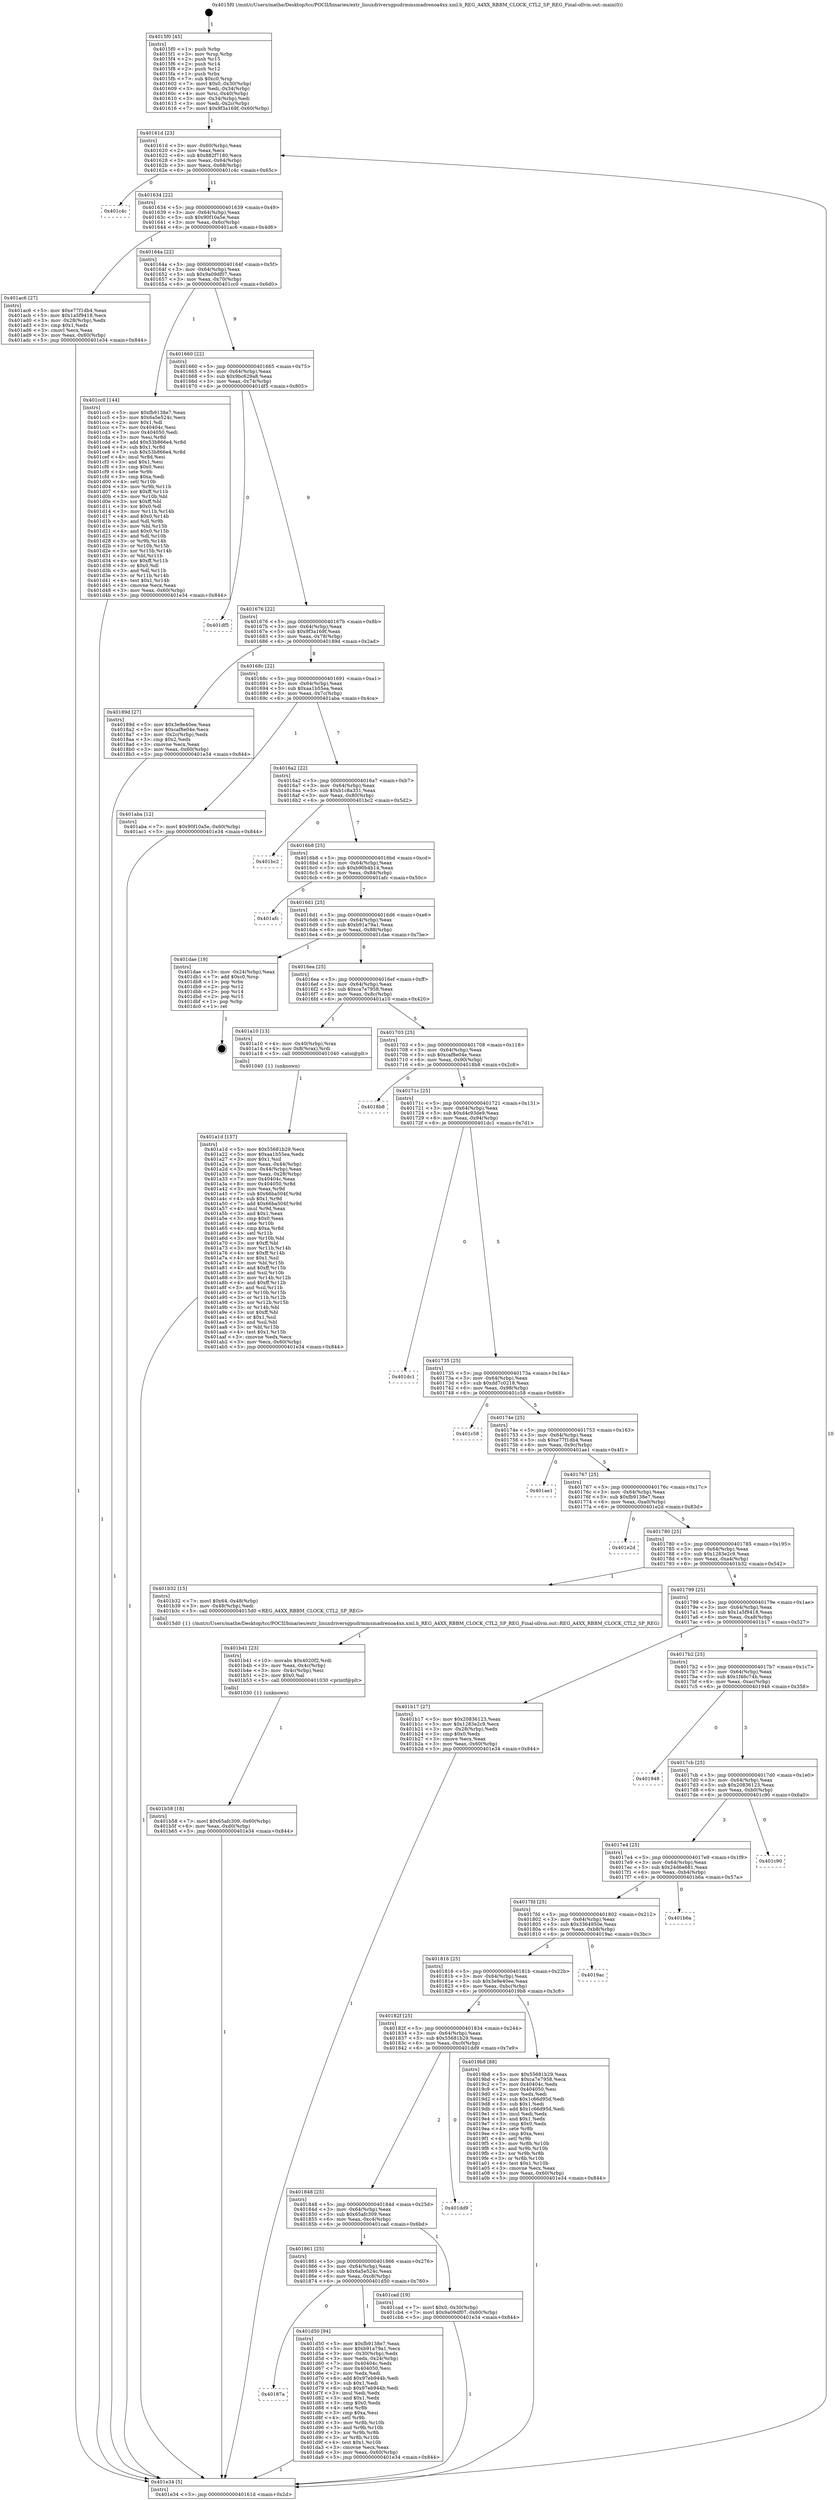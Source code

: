 digraph "0x4015f0" {
  label = "0x4015f0 (/mnt/c/Users/mathe/Desktop/tcc/POCII/binaries/extr_linuxdriversgpudrmmsmadrenoa4xx.xml.h_REG_A4XX_RBBM_CLOCK_CTL2_SP_REG_Final-ollvm.out::main(0))"
  labelloc = "t"
  node[shape=record]

  Entry [label="",width=0.3,height=0.3,shape=circle,fillcolor=black,style=filled]
  "0x40161d" [label="{
     0x40161d [23]\l
     | [instrs]\l
     &nbsp;&nbsp;0x40161d \<+3\>: mov -0x60(%rbp),%eax\l
     &nbsp;&nbsp;0x401620 \<+2\>: mov %eax,%ecx\l
     &nbsp;&nbsp;0x401622 \<+6\>: sub $0x882f7180,%ecx\l
     &nbsp;&nbsp;0x401628 \<+3\>: mov %eax,-0x64(%rbp)\l
     &nbsp;&nbsp;0x40162b \<+3\>: mov %ecx,-0x68(%rbp)\l
     &nbsp;&nbsp;0x40162e \<+6\>: je 0000000000401c4c \<main+0x65c\>\l
  }"]
  "0x401c4c" [label="{
     0x401c4c\l
  }", style=dashed]
  "0x401634" [label="{
     0x401634 [22]\l
     | [instrs]\l
     &nbsp;&nbsp;0x401634 \<+5\>: jmp 0000000000401639 \<main+0x49\>\l
     &nbsp;&nbsp;0x401639 \<+3\>: mov -0x64(%rbp),%eax\l
     &nbsp;&nbsp;0x40163c \<+5\>: sub $0x90f10a5e,%eax\l
     &nbsp;&nbsp;0x401641 \<+3\>: mov %eax,-0x6c(%rbp)\l
     &nbsp;&nbsp;0x401644 \<+6\>: je 0000000000401ac6 \<main+0x4d6\>\l
  }"]
  Exit [label="",width=0.3,height=0.3,shape=circle,fillcolor=black,style=filled,peripheries=2]
  "0x401ac6" [label="{
     0x401ac6 [27]\l
     | [instrs]\l
     &nbsp;&nbsp;0x401ac6 \<+5\>: mov $0xe77f1db4,%eax\l
     &nbsp;&nbsp;0x401acb \<+5\>: mov $0x1a5f9418,%ecx\l
     &nbsp;&nbsp;0x401ad0 \<+3\>: mov -0x28(%rbp),%edx\l
     &nbsp;&nbsp;0x401ad3 \<+3\>: cmp $0x1,%edx\l
     &nbsp;&nbsp;0x401ad6 \<+3\>: cmovl %ecx,%eax\l
     &nbsp;&nbsp;0x401ad9 \<+3\>: mov %eax,-0x60(%rbp)\l
     &nbsp;&nbsp;0x401adc \<+5\>: jmp 0000000000401e34 \<main+0x844\>\l
  }"]
  "0x40164a" [label="{
     0x40164a [22]\l
     | [instrs]\l
     &nbsp;&nbsp;0x40164a \<+5\>: jmp 000000000040164f \<main+0x5f\>\l
     &nbsp;&nbsp;0x40164f \<+3\>: mov -0x64(%rbp),%eax\l
     &nbsp;&nbsp;0x401652 \<+5\>: sub $0x9a09df07,%eax\l
     &nbsp;&nbsp;0x401657 \<+3\>: mov %eax,-0x70(%rbp)\l
     &nbsp;&nbsp;0x40165a \<+6\>: je 0000000000401cc0 \<main+0x6d0\>\l
  }"]
  "0x40187a" [label="{
     0x40187a\l
  }", style=dashed]
  "0x401cc0" [label="{
     0x401cc0 [144]\l
     | [instrs]\l
     &nbsp;&nbsp;0x401cc0 \<+5\>: mov $0xfb9138e7,%eax\l
     &nbsp;&nbsp;0x401cc5 \<+5\>: mov $0x6a5e524c,%ecx\l
     &nbsp;&nbsp;0x401cca \<+2\>: mov $0x1,%dl\l
     &nbsp;&nbsp;0x401ccc \<+7\>: mov 0x40404c,%esi\l
     &nbsp;&nbsp;0x401cd3 \<+7\>: mov 0x404050,%edi\l
     &nbsp;&nbsp;0x401cda \<+3\>: mov %esi,%r8d\l
     &nbsp;&nbsp;0x401cdd \<+7\>: add $0x53b866e4,%r8d\l
     &nbsp;&nbsp;0x401ce4 \<+4\>: sub $0x1,%r8d\l
     &nbsp;&nbsp;0x401ce8 \<+7\>: sub $0x53b866e4,%r8d\l
     &nbsp;&nbsp;0x401cef \<+4\>: imul %r8d,%esi\l
     &nbsp;&nbsp;0x401cf3 \<+3\>: and $0x1,%esi\l
     &nbsp;&nbsp;0x401cf6 \<+3\>: cmp $0x0,%esi\l
     &nbsp;&nbsp;0x401cf9 \<+4\>: sete %r9b\l
     &nbsp;&nbsp;0x401cfd \<+3\>: cmp $0xa,%edi\l
     &nbsp;&nbsp;0x401d00 \<+4\>: setl %r10b\l
     &nbsp;&nbsp;0x401d04 \<+3\>: mov %r9b,%r11b\l
     &nbsp;&nbsp;0x401d07 \<+4\>: xor $0xff,%r11b\l
     &nbsp;&nbsp;0x401d0b \<+3\>: mov %r10b,%bl\l
     &nbsp;&nbsp;0x401d0e \<+3\>: xor $0xff,%bl\l
     &nbsp;&nbsp;0x401d11 \<+3\>: xor $0x0,%dl\l
     &nbsp;&nbsp;0x401d14 \<+3\>: mov %r11b,%r14b\l
     &nbsp;&nbsp;0x401d17 \<+4\>: and $0x0,%r14b\l
     &nbsp;&nbsp;0x401d1b \<+3\>: and %dl,%r9b\l
     &nbsp;&nbsp;0x401d1e \<+3\>: mov %bl,%r15b\l
     &nbsp;&nbsp;0x401d21 \<+4\>: and $0x0,%r15b\l
     &nbsp;&nbsp;0x401d25 \<+3\>: and %dl,%r10b\l
     &nbsp;&nbsp;0x401d28 \<+3\>: or %r9b,%r14b\l
     &nbsp;&nbsp;0x401d2b \<+3\>: or %r10b,%r15b\l
     &nbsp;&nbsp;0x401d2e \<+3\>: xor %r15b,%r14b\l
     &nbsp;&nbsp;0x401d31 \<+3\>: or %bl,%r11b\l
     &nbsp;&nbsp;0x401d34 \<+4\>: xor $0xff,%r11b\l
     &nbsp;&nbsp;0x401d38 \<+3\>: or $0x0,%dl\l
     &nbsp;&nbsp;0x401d3b \<+3\>: and %dl,%r11b\l
     &nbsp;&nbsp;0x401d3e \<+3\>: or %r11b,%r14b\l
     &nbsp;&nbsp;0x401d41 \<+4\>: test $0x1,%r14b\l
     &nbsp;&nbsp;0x401d45 \<+3\>: cmovne %ecx,%eax\l
     &nbsp;&nbsp;0x401d48 \<+3\>: mov %eax,-0x60(%rbp)\l
     &nbsp;&nbsp;0x401d4b \<+5\>: jmp 0000000000401e34 \<main+0x844\>\l
  }"]
  "0x401660" [label="{
     0x401660 [22]\l
     | [instrs]\l
     &nbsp;&nbsp;0x401660 \<+5\>: jmp 0000000000401665 \<main+0x75\>\l
     &nbsp;&nbsp;0x401665 \<+3\>: mov -0x64(%rbp),%eax\l
     &nbsp;&nbsp;0x401668 \<+5\>: sub $0x9bc629a8,%eax\l
     &nbsp;&nbsp;0x40166d \<+3\>: mov %eax,-0x74(%rbp)\l
     &nbsp;&nbsp;0x401670 \<+6\>: je 0000000000401df5 \<main+0x805\>\l
  }"]
  "0x401d50" [label="{
     0x401d50 [94]\l
     | [instrs]\l
     &nbsp;&nbsp;0x401d50 \<+5\>: mov $0xfb9138e7,%eax\l
     &nbsp;&nbsp;0x401d55 \<+5\>: mov $0xb91a79a1,%ecx\l
     &nbsp;&nbsp;0x401d5a \<+3\>: mov -0x30(%rbp),%edx\l
     &nbsp;&nbsp;0x401d5d \<+3\>: mov %edx,-0x24(%rbp)\l
     &nbsp;&nbsp;0x401d60 \<+7\>: mov 0x40404c,%edx\l
     &nbsp;&nbsp;0x401d67 \<+7\>: mov 0x404050,%esi\l
     &nbsp;&nbsp;0x401d6e \<+2\>: mov %edx,%edi\l
     &nbsp;&nbsp;0x401d70 \<+6\>: add $0x97eb944b,%edi\l
     &nbsp;&nbsp;0x401d76 \<+3\>: sub $0x1,%edi\l
     &nbsp;&nbsp;0x401d79 \<+6\>: sub $0x97eb944b,%edi\l
     &nbsp;&nbsp;0x401d7f \<+3\>: imul %edi,%edx\l
     &nbsp;&nbsp;0x401d82 \<+3\>: and $0x1,%edx\l
     &nbsp;&nbsp;0x401d85 \<+3\>: cmp $0x0,%edx\l
     &nbsp;&nbsp;0x401d88 \<+4\>: sete %r8b\l
     &nbsp;&nbsp;0x401d8c \<+3\>: cmp $0xa,%esi\l
     &nbsp;&nbsp;0x401d8f \<+4\>: setl %r9b\l
     &nbsp;&nbsp;0x401d93 \<+3\>: mov %r8b,%r10b\l
     &nbsp;&nbsp;0x401d96 \<+3\>: and %r9b,%r10b\l
     &nbsp;&nbsp;0x401d99 \<+3\>: xor %r9b,%r8b\l
     &nbsp;&nbsp;0x401d9c \<+3\>: or %r8b,%r10b\l
     &nbsp;&nbsp;0x401d9f \<+4\>: test $0x1,%r10b\l
     &nbsp;&nbsp;0x401da3 \<+3\>: cmovne %ecx,%eax\l
     &nbsp;&nbsp;0x401da6 \<+3\>: mov %eax,-0x60(%rbp)\l
     &nbsp;&nbsp;0x401da9 \<+5\>: jmp 0000000000401e34 \<main+0x844\>\l
  }"]
  "0x401df5" [label="{
     0x401df5\l
  }", style=dashed]
  "0x401676" [label="{
     0x401676 [22]\l
     | [instrs]\l
     &nbsp;&nbsp;0x401676 \<+5\>: jmp 000000000040167b \<main+0x8b\>\l
     &nbsp;&nbsp;0x40167b \<+3\>: mov -0x64(%rbp),%eax\l
     &nbsp;&nbsp;0x40167e \<+5\>: sub $0x9f3a169f,%eax\l
     &nbsp;&nbsp;0x401683 \<+3\>: mov %eax,-0x78(%rbp)\l
     &nbsp;&nbsp;0x401686 \<+6\>: je 000000000040189d \<main+0x2ad\>\l
  }"]
  "0x401861" [label="{
     0x401861 [25]\l
     | [instrs]\l
     &nbsp;&nbsp;0x401861 \<+5\>: jmp 0000000000401866 \<main+0x276\>\l
     &nbsp;&nbsp;0x401866 \<+3\>: mov -0x64(%rbp),%eax\l
     &nbsp;&nbsp;0x401869 \<+5\>: sub $0x6a5e524c,%eax\l
     &nbsp;&nbsp;0x40186e \<+6\>: mov %eax,-0xc8(%rbp)\l
     &nbsp;&nbsp;0x401874 \<+6\>: je 0000000000401d50 \<main+0x760\>\l
  }"]
  "0x40189d" [label="{
     0x40189d [27]\l
     | [instrs]\l
     &nbsp;&nbsp;0x40189d \<+5\>: mov $0x3e9e40ee,%eax\l
     &nbsp;&nbsp;0x4018a2 \<+5\>: mov $0xcaf8e04e,%ecx\l
     &nbsp;&nbsp;0x4018a7 \<+3\>: mov -0x2c(%rbp),%edx\l
     &nbsp;&nbsp;0x4018aa \<+3\>: cmp $0x2,%edx\l
     &nbsp;&nbsp;0x4018ad \<+3\>: cmovne %ecx,%eax\l
     &nbsp;&nbsp;0x4018b0 \<+3\>: mov %eax,-0x60(%rbp)\l
     &nbsp;&nbsp;0x4018b3 \<+5\>: jmp 0000000000401e34 \<main+0x844\>\l
  }"]
  "0x40168c" [label="{
     0x40168c [22]\l
     | [instrs]\l
     &nbsp;&nbsp;0x40168c \<+5\>: jmp 0000000000401691 \<main+0xa1\>\l
     &nbsp;&nbsp;0x401691 \<+3\>: mov -0x64(%rbp),%eax\l
     &nbsp;&nbsp;0x401694 \<+5\>: sub $0xaa1b55ea,%eax\l
     &nbsp;&nbsp;0x401699 \<+3\>: mov %eax,-0x7c(%rbp)\l
     &nbsp;&nbsp;0x40169c \<+6\>: je 0000000000401aba \<main+0x4ca\>\l
  }"]
  "0x401e34" [label="{
     0x401e34 [5]\l
     | [instrs]\l
     &nbsp;&nbsp;0x401e34 \<+5\>: jmp 000000000040161d \<main+0x2d\>\l
  }"]
  "0x4015f0" [label="{
     0x4015f0 [45]\l
     | [instrs]\l
     &nbsp;&nbsp;0x4015f0 \<+1\>: push %rbp\l
     &nbsp;&nbsp;0x4015f1 \<+3\>: mov %rsp,%rbp\l
     &nbsp;&nbsp;0x4015f4 \<+2\>: push %r15\l
     &nbsp;&nbsp;0x4015f6 \<+2\>: push %r14\l
     &nbsp;&nbsp;0x4015f8 \<+2\>: push %r12\l
     &nbsp;&nbsp;0x4015fa \<+1\>: push %rbx\l
     &nbsp;&nbsp;0x4015fb \<+7\>: sub $0xc0,%rsp\l
     &nbsp;&nbsp;0x401602 \<+7\>: movl $0x0,-0x30(%rbp)\l
     &nbsp;&nbsp;0x401609 \<+3\>: mov %edi,-0x34(%rbp)\l
     &nbsp;&nbsp;0x40160c \<+4\>: mov %rsi,-0x40(%rbp)\l
     &nbsp;&nbsp;0x401610 \<+3\>: mov -0x34(%rbp),%edi\l
     &nbsp;&nbsp;0x401613 \<+3\>: mov %edi,-0x2c(%rbp)\l
     &nbsp;&nbsp;0x401616 \<+7\>: movl $0x9f3a169f,-0x60(%rbp)\l
  }"]
  "0x401cad" [label="{
     0x401cad [19]\l
     | [instrs]\l
     &nbsp;&nbsp;0x401cad \<+7\>: movl $0x0,-0x30(%rbp)\l
     &nbsp;&nbsp;0x401cb4 \<+7\>: movl $0x9a09df07,-0x60(%rbp)\l
     &nbsp;&nbsp;0x401cbb \<+5\>: jmp 0000000000401e34 \<main+0x844\>\l
  }"]
  "0x401aba" [label="{
     0x401aba [12]\l
     | [instrs]\l
     &nbsp;&nbsp;0x401aba \<+7\>: movl $0x90f10a5e,-0x60(%rbp)\l
     &nbsp;&nbsp;0x401ac1 \<+5\>: jmp 0000000000401e34 \<main+0x844\>\l
  }"]
  "0x4016a2" [label="{
     0x4016a2 [22]\l
     | [instrs]\l
     &nbsp;&nbsp;0x4016a2 \<+5\>: jmp 00000000004016a7 \<main+0xb7\>\l
     &nbsp;&nbsp;0x4016a7 \<+3\>: mov -0x64(%rbp),%eax\l
     &nbsp;&nbsp;0x4016aa \<+5\>: sub $0xb1c8a331,%eax\l
     &nbsp;&nbsp;0x4016af \<+3\>: mov %eax,-0x80(%rbp)\l
     &nbsp;&nbsp;0x4016b2 \<+6\>: je 0000000000401bc2 \<main+0x5d2\>\l
  }"]
  "0x401848" [label="{
     0x401848 [25]\l
     | [instrs]\l
     &nbsp;&nbsp;0x401848 \<+5\>: jmp 000000000040184d \<main+0x25d\>\l
     &nbsp;&nbsp;0x40184d \<+3\>: mov -0x64(%rbp),%eax\l
     &nbsp;&nbsp;0x401850 \<+5\>: sub $0x65afc309,%eax\l
     &nbsp;&nbsp;0x401855 \<+6\>: mov %eax,-0xc4(%rbp)\l
     &nbsp;&nbsp;0x40185b \<+6\>: je 0000000000401cad \<main+0x6bd\>\l
  }"]
  "0x401bc2" [label="{
     0x401bc2\l
  }", style=dashed]
  "0x4016b8" [label="{
     0x4016b8 [25]\l
     | [instrs]\l
     &nbsp;&nbsp;0x4016b8 \<+5\>: jmp 00000000004016bd \<main+0xcd\>\l
     &nbsp;&nbsp;0x4016bd \<+3\>: mov -0x64(%rbp),%eax\l
     &nbsp;&nbsp;0x4016c0 \<+5\>: sub $0xb90b4b14,%eax\l
     &nbsp;&nbsp;0x4016c5 \<+6\>: mov %eax,-0x84(%rbp)\l
     &nbsp;&nbsp;0x4016cb \<+6\>: je 0000000000401afc \<main+0x50c\>\l
  }"]
  "0x401dd9" [label="{
     0x401dd9\l
  }", style=dashed]
  "0x401afc" [label="{
     0x401afc\l
  }", style=dashed]
  "0x4016d1" [label="{
     0x4016d1 [25]\l
     | [instrs]\l
     &nbsp;&nbsp;0x4016d1 \<+5\>: jmp 00000000004016d6 \<main+0xe6\>\l
     &nbsp;&nbsp;0x4016d6 \<+3\>: mov -0x64(%rbp),%eax\l
     &nbsp;&nbsp;0x4016d9 \<+5\>: sub $0xb91a79a1,%eax\l
     &nbsp;&nbsp;0x4016de \<+6\>: mov %eax,-0x88(%rbp)\l
     &nbsp;&nbsp;0x4016e4 \<+6\>: je 0000000000401dae \<main+0x7be\>\l
  }"]
  "0x401b58" [label="{
     0x401b58 [18]\l
     | [instrs]\l
     &nbsp;&nbsp;0x401b58 \<+7\>: movl $0x65afc309,-0x60(%rbp)\l
     &nbsp;&nbsp;0x401b5f \<+6\>: mov %eax,-0xd0(%rbp)\l
     &nbsp;&nbsp;0x401b65 \<+5\>: jmp 0000000000401e34 \<main+0x844\>\l
  }"]
  "0x401dae" [label="{
     0x401dae [19]\l
     | [instrs]\l
     &nbsp;&nbsp;0x401dae \<+3\>: mov -0x24(%rbp),%eax\l
     &nbsp;&nbsp;0x401db1 \<+7\>: add $0xc0,%rsp\l
     &nbsp;&nbsp;0x401db8 \<+1\>: pop %rbx\l
     &nbsp;&nbsp;0x401db9 \<+2\>: pop %r12\l
     &nbsp;&nbsp;0x401dbb \<+2\>: pop %r14\l
     &nbsp;&nbsp;0x401dbd \<+2\>: pop %r15\l
     &nbsp;&nbsp;0x401dbf \<+1\>: pop %rbp\l
     &nbsp;&nbsp;0x401dc0 \<+1\>: ret\l
  }"]
  "0x4016ea" [label="{
     0x4016ea [25]\l
     | [instrs]\l
     &nbsp;&nbsp;0x4016ea \<+5\>: jmp 00000000004016ef \<main+0xff\>\l
     &nbsp;&nbsp;0x4016ef \<+3\>: mov -0x64(%rbp),%eax\l
     &nbsp;&nbsp;0x4016f2 \<+5\>: sub $0xca7e7958,%eax\l
     &nbsp;&nbsp;0x4016f7 \<+6\>: mov %eax,-0x8c(%rbp)\l
     &nbsp;&nbsp;0x4016fd \<+6\>: je 0000000000401a10 \<main+0x420\>\l
  }"]
  "0x401b41" [label="{
     0x401b41 [23]\l
     | [instrs]\l
     &nbsp;&nbsp;0x401b41 \<+10\>: movabs $0x4020f2,%rdi\l
     &nbsp;&nbsp;0x401b4b \<+3\>: mov %eax,-0x4c(%rbp)\l
     &nbsp;&nbsp;0x401b4e \<+3\>: mov -0x4c(%rbp),%esi\l
     &nbsp;&nbsp;0x401b51 \<+2\>: mov $0x0,%al\l
     &nbsp;&nbsp;0x401b53 \<+5\>: call 0000000000401030 \<printf@plt\>\l
     | [calls]\l
     &nbsp;&nbsp;0x401030 \{1\} (unknown)\l
  }"]
  "0x401a10" [label="{
     0x401a10 [13]\l
     | [instrs]\l
     &nbsp;&nbsp;0x401a10 \<+4\>: mov -0x40(%rbp),%rax\l
     &nbsp;&nbsp;0x401a14 \<+4\>: mov 0x8(%rax),%rdi\l
     &nbsp;&nbsp;0x401a18 \<+5\>: call 0000000000401040 \<atoi@plt\>\l
     | [calls]\l
     &nbsp;&nbsp;0x401040 \{1\} (unknown)\l
  }"]
  "0x401703" [label="{
     0x401703 [25]\l
     | [instrs]\l
     &nbsp;&nbsp;0x401703 \<+5\>: jmp 0000000000401708 \<main+0x118\>\l
     &nbsp;&nbsp;0x401708 \<+3\>: mov -0x64(%rbp),%eax\l
     &nbsp;&nbsp;0x40170b \<+5\>: sub $0xcaf8e04e,%eax\l
     &nbsp;&nbsp;0x401710 \<+6\>: mov %eax,-0x90(%rbp)\l
     &nbsp;&nbsp;0x401716 \<+6\>: je 00000000004018b8 \<main+0x2c8\>\l
  }"]
  "0x401a1d" [label="{
     0x401a1d [157]\l
     | [instrs]\l
     &nbsp;&nbsp;0x401a1d \<+5\>: mov $0x55681b29,%ecx\l
     &nbsp;&nbsp;0x401a22 \<+5\>: mov $0xaa1b55ea,%edx\l
     &nbsp;&nbsp;0x401a27 \<+3\>: mov $0x1,%sil\l
     &nbsp;&nbsp;0x401a2a \<+3\>: mov %eax,-0x44(%rbp)\l
     &nbsp;&nbsp;0x401a2d \<+3\>: mov -0x44(%rbp),%eax\l
     &nbsp;&nbsp;0x401a30 \<+3\>: mov %eax,-0x28(%rbp)\l
     &nbsp;&nbsp;0x401a33 \<+7\>: mov 0x40404c,%eax\l
     &nbsp;&nbsp;0x401a3a \<+8\>: mov 0x404050,%r8d\l
     &nbsp;&nbsp;0x401a42 \<+3\>: mov %eax,%r9d\l
     &nbsp;&nbsp;0x401a45 \<+7\>: sub $0x66ba504f,%r9d\l
     &nbsp;&nbsp;0x401a4c \<+4\>: sub $0x1,%r9d\l
     &nbsp;&nbsp;0x401a50 \<+7\>: add $0x66ba504f,%r9d\l
     &nbsp;&nbsp;0x401a57 \<+4\>: imul %r9d,%eax\l
     &nbsp;&nbsp;0x401a5b \<+3\>: and $0x1,%eax\l
     &nbsp;&nbsp;0x401a5e \<+3\>: cmp $0x0,%eax\l
     &nbsp;&nbsp;0x401a61 \<+4\>: sete %r10b\l
     &nbsp;&nbsp;0x401a65 \<+4\>: cmp $0xa,%r8d\l
     &nbsp;&nbsp;0x401a69 \<+4\>: setl %r11b\l
     &nbsp;&nbsp;0x401a6d \<+3\>: mov %r10b,%bl\l
     &nbsp;&nbsp;0x401a70 \<+3\>: xor $0xff,%bl\l
     &nbsp;&nbsp;0x401a73 \<+3\>: mov %r11b,%r14b\l
     &nbsp;&nbsp;0x401a76 \<+4\>: xor $0xff,%r14b\l
     &nbsp;&nbsp;0x401a7a \<+4\>: xor $0x1,%sil\l
     &nbsp;&nbsp;0x401a7e \<+3\>: mov %bl,%r15b\l
     &nbsp;&nbsp;0x401a81 \<+4\>: and $0xff,%r15b\l
     &nbsp;&nbsp;0x401a85 \<+3\>: and %sil,%r10b\l
     &nbsp;&nbsp;0x401a88 \<+3\>: mov %r14b,%r12b\l
     &nbsp;&nbsp;0x401a8b \<+4\>: and $0xff,%r12b\l
     &nbsp;&nbsp;0x401a8f \<+3\>: and %sil,%r11b\l
     &nbsp;&nbsp;0x401a92 \<+3\>: or %r10b,%r15b\l
     &nbsp;&nbsp;0x401a95 \<+3\>: or %r11b,%r12b\l
     &nbsp;&nbsp;0x401a98 \<+3\>: xor %r12b,%r15b\l
     &nbsp;&nbsp;0x401a9b \<+3\>: or %r14b,%bl\l
     &nbsp;&nbsp;0x401a9e \<+3\>: xor $0xff,%bl\l
     &nbsp;&nbsp;0x401aa1 \<+4\>: or $0x1,%sil\l
     &nbsp;&nbsp;0x401aa5 \<+3\>: and %sil,%bl\l
     &nbsp;&nbsp;0x401aa8 \<+3\>: or %bl,%r15b\l
     &nbsp;&nbsp;0x401aab \<+4\>: test $0x1,%r15b\l
     &nbsp;&nbsp;0x401aaf \<+3\>: cmovne %edx,%ecx\l
     &nbsp;&nbsp;0x401ab2 \<+3\>: mov %ecx,-0x60(%rbp)\l
     &nbsp;&nbsp;0x401ab5 \<+5\>: jmp 0000000000401e34 \<main+0x844\>\l
  }"]
  "0x4018b8" [label="{
     0x4018b8\l
  }", style=dashed]
  "0x40171c" [label="{
     0x40171c [25]\l
     | [instrs]\l
     &nbsp;&nbsp;0x40171c \<+5\>: jmp 0000000000401721 \<main+0x131\>\l
     &nbsp;&nbsp;0x401721 \<+3\>: mov -0x64(%rbp),%eax\l
     &nbsp;&nbsp;0x401724 \<+5\>: sub $0xd4c93de9,%eax\l
     &nbsp;&nbsp;0x401729 \<+6\>: mov %eax,-0x94(%rbp)\l
     &nbsp;&nbsp;0x40172f \<+6\>: je 0000000000401dc1 \<main+0x7d1\>\l
  }"]
  "0x40182f" [label="{
     0x40182f [25]\l
     | [instrs]\l
     &nbsp;&nbsp;0x40182f \<+5\>: jmp 0000000000401834 \<main+0x244\>\l
     &nbsp;&nbsp;0x401834 \<+3\>: mov -0x64(%rbp),%eax\l
     &nbsp;&nbsp;0x401837 \<+5\>: sub $0x55681b29,%eax\l
     &nbsp;&nbsp;0x40183c \<+6\>: mov %eax,-0xc0(%rbp)\l
     &nbsp;&nbsp;0x401842 \<+6\>: je 0000000000401dd9 \<main+0x7e9\>\l
  }"]
  "0x401dc1" [label="{
     0x401dc1\l
  }", style=dashed]
  "0x401735" [label="{
     0x401735 [25]\l
     | [instrs]\l
     &nbsp;&nbsp;0x401735 \<+5\>: jmp 000000000040173a \<main+0x14a\>\l
     &nbsp;&nbsp;0x40173a \<+3\>: mov -0x64(%rbp),%eax\l
     &nbsp;&nbsp;0x40173d \<+5\>: sub $0xdd7c0218,%eax\l
     &nbsp;&nbsp;0x401742 \<+6\>: mov %eax,-0x98(%rbp)\l
     &nbsp;&nbsp;0x401748 \<+6\>: je 0000000000401c58 \<main+0x668\>\l
  }"]
  "0x4019b8" [label="{
     0x4019b8 [88]\l
     | [instrs]\l
     &nbsp;&nbsp;0x4019b8 \<+5\>: mov $0x55681b29,%eax\l
     &nbsp;&nbsp;0x4019bd \<+5\>: mov $0xca7e7958,%ecx\l
     &nbsp;&nbsp;0x4019c2 \<+7\>: mov 0x40404c,%edx\l
     &nbsp;&nbsp;0x4019c9 \<+7\>: mov 0x404050,%esi\l
     &nbsp;&nbsp;0x4019d0 \<+2\>: mov %edx,%edi\l
     &nbsp;&nbsp;0x4019d2 \<+6\>: sub $0x1c66d95d,%edi\l
     &nbsp;&nbsp;0x4019d8 \<+3\>: sub $0x1,%edi\l
     &nbsp;&nbsp;0x4019db \<+6\>: add $0x1c66d95d,%edi\l
     &nbsp;&nbsp;0x4019e1 \<+3\>: imul %edi,%edx\l
     &nbsp;&nbsp;0x4019e4 \<+3\>: and $0x1,%edx\l
     &nbsp;&nbsp;0x4019e7 \<+3\>: cmp $0x0,%edx\l
     &nbsp;&nbsp;0x4019ea \<+4\>: sete %r8b\l
     &nbsp;&nbsp;0x4019ee \<+3\>: cmp $0xa,%esi\l
     &nbsp;&nbsp;0x4019f1 \<+4\>: setl %r9b\l
     &nbsp;&nbsp;0x4019f5 \<+3\>: mov %r8b,%r10b\l
     &nbsp;&nbsp;0x4019f8 \<+3\>: and %r9b,%r10b\l
     &nbsp;&nbsp;0x4019fb \<+3\>: xor %r9b,%r8b\l
     &nbsp;&nbsp;0x4019fe \<+3\>: or %r8b,%r10b\l
     &nbsp;&nbsp;0x401a01 \<+4\>: test $0x1,%r10b\l
     &nbsp;&nbsp;0x401a05 \<+3\>: cmovne %ecx,%eax\l
     &nbsp;&nbsp;0x401a08 \<+3\>: mov %eax,-0x60(%rbp)\l
     &nbsp;&nbsp;0x401a0b \<+5\>: jmp 0000000000401e34 \<main+0x844\>\l
  }"]
  "0x401c58" [label="{
     0x401c58\l
  }", style=dashed]
  "0x40174e" [label="{
     0x40174e [25]\l
     | [instrs]\l
     &nbsp;&nbsp;0x40174e \<+5\>: jmp 0000000000401753 \<main+0x163\>\l
     &nbsp;&nbsp;0x401753 \<+3\>: mov -0x64(%rbp),%eax\l
     &nbsp;&nbsp;0x401756 \<+5\>: sub $0xe77f1db4,%eax\l
     &nbsp;&nbsp;0x40175b \<+6\>: mov %eax,-0x9c(%rbp)\l
     &nbsp;&nbsp;0x401761 \<+6\>: je 0000000000401ae1 \<main+0x4f1\>\l
  }"]
  "0x401816" [label="{
     0x401816 [25]\l
     | [instrs]\l
     &nbsp;&nbsp;0x401816 \<+5\>: jmp 000000000040181b \<main+0x22b\>\l
     &nbsp;&nbsp;0x40181b \<+3\>: mov -0x64(%rbp),%eax\l
     &nbsp;&nbsp;0x40181e \<+5\>: sub $0x3e9e40ee,%eax\l
     &nbsp;&nbsp;0x401823 \<+6\>: mov %eax,-0xbc(%rbp)\l
     &nbsp;&nbsp;0x401829 \<+6\>: je 00000000004019b8 \<main+0x3c8\>\l
  }"]
  "0x401ae1" [label="{
     0x401ae1\l
  }", style=dashed]
  "0x401767" [label="{
     0x401767 [25]\l
     | [instrs]\l
     &nbsp;&nbsp;0x401767 \<+5\>: jmp 000000000040176c \<main+0x17c\>\l
     &nbsp;&nbsp;0x40176c \<+3\>: mov -0x64(%rbp),%eax\l
     &nbsp;&nbsp;0x40176f \<+5\>: sub $0xfb9138e7,%eax\l
     &nbsp;&nbsp;0x401774 \<+6\>: mov %eax,-0xa0(%rbp)\l
     &nbsp;&nbsp;0x40177a \<+6\>: je 0000000000401e2d \<main+0x83d\>\l
  }"]
  "0x4019ac" [label="{
     0x4019ac\l
  }", style=dashed]
  "0x401e2d" [label="{
     0x401e2d\l
  }", style=dashed]
  "0x401780" [label="{
     0x401780 [25]\l
     | [instrs]\l
     &nbsp;&nbsp;0x401780 \<+5\>: jmp 0000000000401785 \<main+0x195\>\l
     &nbsp;&nbsp;0x401785 \<+3\>: mov -0x64(%rbp),%eax\l
     &nbsp;&nbsp;0x401788 \<+5\>: sub $0x1283e2c9,%eax\l
     &nbsp;&nbsp;0x40178d \<+6\>: mov %eax,-0xa4(%rbp)\l
     &nbsp;&nbsp;0x401793 \<+6\>: je 0000000000401b32 \<main+0x542\>\l
  }"]
  "0x4017fd" [label="{
     0x4017fd [25]\l
     | [instrs]\l
     &nbsp;&nbsp;0x4017fd \<+5\>: jmp 0000000000401802 \<main+0x212\>\l
     &nbsp;&nbsp;0x401802 \<+3\>: mov -0x64(%rbp),%eax\l
     &nbsp;&nbsp;0x401805 \<+5\>: sub $0x3364950e,%eax\l
     &nbsp;&nbsp;0x40180a \<+6\>: mov %eax,-0xb8(%rbp)\l
     &nbsp;&nbsp;0x401810 \<+6\>: je 00000000004019ac \<main+0x3bc\>\l
  }"]
  "0x401b32" [label="{
     0x401b32 [15]\l
     | [instrs]\l
     &nbsp;&nbsp;0x401b32 \<+7\>: movl $0x64,-0x48(%rbp)\l
     &nbsp;&nbsp;0x401b39 \<+3\>: mov -0x48(%rbp),%edi\l
     &nbsp;&nbsp;0x401b3c \<+5\>: call 00000000004015d0 \<REG_A4XX_RBBM_CLOCK_CTL2_SP_REG\>\l
     | [calls]\l
     &nbsp;&nbsp;0x4015d0 \{1\} (/mnt/c/Users/mathe/Desktop/tcc/POCII/binaries/extr_linuxdriversgpudrmmsmadrenoa4xx.xml.h_REG_A4XX_RBBM_CLOCK_CTL2_SP_REG_Final-ollvm.out::REG_A4XX_RBBM_CLOCK_CTL2_SP_REG)\l
  }"]
  "0x401799" [label="{
     0x401799 [25]\l
     | [instrs]\l
     &nbsp;&nbsp;0x401799 \<+5\>: jmp 000000000040179e \<main+0x1ae\>\l
     &nbsp;&nbsp;0x40179e \<+3\>: mov -0x64(%rbp),%eax\l
     &nbsp;&nbsp;0x4017a1 \<+5\>: sub $0x1a5f9418,%eax\l
     &nbsp;&nbsp;0x4017a6 \<+6\>: mov %eax,-0xa8(%rbp)\l
     &nbsp;&nbsp;0x4017ac \<+6\>: je 0000000000401b17 \<main+0x527\>\l
  }"]
  "0x401b6a" [label="{
     0x401b6a\l
  }", style=dashed]
  "0x401b17" [label="{
     0x401b17 [27]\l
     | [instrs]\l
     &nbsp;&nbsp;0x401b17 \<+5\>: mov $0x20836123,%eax\l
     &nbsp;&nbsp;0x401b1c \<+5\>: mov $0x1283e2c9,%ecx\l
     &nbsp;&nbsp;0x401b21 \<+3\>: mov -0x28(%rbp),%edx\l
     &nbsp;&nbsp;0x401b24 \<+3\>: cmp $0x0,%edx\l
     &nbsp;&nbsp;0x401b27 \<+3\>: cmove %ecx,%eax\l
     &nbsp;&nbsp;0x401b2a \<+3\>: mov %eax,-0x60(%rbp)\l
     &nbsp;&nbsp;0x401b2d \<+5\>: jmp 0000000000401e34 \<main+0x844\>\l
  }"]
  "0x4017b2" [label="{
     0x4017b2 [25]\l
     | [instrs]\l
     &nbsp;&nbsp;0x4017b2 \<+5\>: jmp 00000000004017b7 \<main+0x1c7\>\l
     &nbsp;&nbsp;0x4017b7 \<+3\>: mov -0x64(%rbp),%eax\l
     &nbsp;&nbsp;0x4017ba \<+5\>: sub $0x1f46c74b,%eax\l
     &nbsp;&nbsp;0x4017bf \<+6\>: mov %eax,-0xac(%rbp)\l
     &nbsp;&nbsp;0x4017c5 \<+6\>: je 0000000000401948 \<main+0x358\>\l
  }"]
  "0x4017e4" [label="{
     0x4017e4 [25]\l
     | [instrs]\l
     &nbsp;&nbsp;0x4017e4 \<+5\>: jmp 00000000004017e9 \<main+0x1f9\>\l
     &nbsp;&nbsp;0x4017e9 \<+3\>: mov -0x64(%rbp),%eax\l
     &nbsp;&nbsp;0x4017ec \<+5\>: sub $0x24d6e681,%eax\l
     &nbsp;&nbsp;0x4017f1 \<+6\>: mov %eax,-0xb4(%rbp)\l
     &nbsp;&nbsp;0x4017f7 \<+6\>: je 0000000000401b6a \<main+0x57a\>\l
  }"]
  "0x401948" [label="{
     0x401948\l
  }", style=dashed]
  "0x4017cb" [label="{
     0x4017cb [25]\l
     | [instrs]\l
     &nbsp;&nbsp;0x4017cb \<+5\>: jmp 00000000004017d0 \<main+0x1e0\>\l
     &nbsp;&nbsp;0x4017d0 \<+3\>: mov -0x64(%rbp),%eax\l
     &nbsp;&nbsp;0x4017d3 \<+5\>: sub $0x20836123,%eax\l
     &nbsp;&nbsp;0x4017d8 \<+6\>: mov %eax,-0xb0(%rbp)\l
     &nbsp;&nbsp;0x4017de \<+6\>: je 0000000000401c90 \<main+0x6a0\>\l
  }"]
  "0x401c90" [label="{
     0x401c90\l
  }", style=dashed]
  Entry -> "0x4015f0" [label=" 1"]
  "0x40161d" -> "0x401c4c" [label=" 0"]
  "0x40161d" -> "0x401634" [label=" 11"]
  "0x401dae" -> Exit [label=" 1"]
  "0x401634" -> "0x401ac6" [label=" 1"]
  "0x401634" -> "0x40164a" [label=" 10"]
  "0x401d50" -> "0x401e34" [label=" 1"]
  "0x40164a" -> "0x401cc0" [label=" 1"]
  "0x40164a" -> "0x401660" [label=" 9"]
  "0x401861" -> "0x40187a" [label=" 0"]
  "0x401660" -> "0x401df5" [label=" 0"]
  "0x401660" -> "0x401676" [label=" 9"]
  "0x401861" -> "0x401d50" [label=" 1"]
  "0x401676" -> "0x40189d" [label=" 1"]
  "0x401676" -> "0x40168c" [label=" 8"]
  "0x40189d" -> "0x401e34" [label=" 1"]
  "0x4015f0" -> "0x40161d" [label=" 1"]
  "0x401e34" -> "0x40161d" [label=" 10"]
  "0x401cc0" -> "0x401e34" [label=" 1"]
  "0x40168c" -> "0x401aba" [label=" 1"]
  "0x40168c" -> "0x4016a2" [label=" 7"]
  "0x401cad" -> "0x401e34" [label=" 1"]
  "0x4016a2" -> "0x401bc2" [label=" 0"]
  "0x4016a2" -> "0x4016b8" [label=" 7"]
  "0x401848" -> "0x401cad" [label=" 1"]
  "0x4016b8" -> "0x401afc" [label=" 0"]
  "0x4016b8" -> "0x4016d1" [label=" 7"]
  "0x401848" -> "0x401861" [label=" 1"]
  "0x4016d1" -> "0x401dae" [label=" 1"]
  "0x4016d1" -> "0x4016ea" [label=" 6"]
  "0x40182f" -> "0x401dd9" [label=" 0"]
  "0x4016ea" -> "0x401a10" [label=" 1"]
  "0x4016ea" -> "0x401703" [label=" 5"]
  "0x40182f" -> "0x401848" [label=" 2"]
  "0x401703" -> "0x4018b8" [label=" 0"]
  "0x401703" -> "0x40171c" [label=" 5"]
  "0x401b58" -> "0x401e34" [label=" 1"]
  "0x40171c" -> "0x401dc1" [label=" 0"]
  "0x40171c" -> "0x401735" [label=" 5"]
  "0x401b41" -> "0x401b58" [label=" 1"]
  "0x401735" -> "0x401c58" [label=" 0"]
  "0x401735" -> "0x40174e" [label=" 5"]
  "0x401b32" -> "0x401b41" [label=" 1"]
  "0x40174e" -> "0x401ae1" [label=" 0"]
  "0x40174e" -> "0x401767" [label=" 5"]
  "0x401ac6" -> "0x401e34" [label=" 1"]
  "0x401767" -> "0x401e2d" [label=" 0"]
  "0x401767" -> "0x401780" [label=" 5"]
  "0x401aba" -> "0x401e34" [label=" 1"]
  "0x401780" -> "0x401b32" [label=" 1"]
  "0x401780" -> "0x401799" [label=" 4"]
  "0x401a10" -> "0x401a1d" [label=" 1"]
  "0x401799" -> "0x401b17" [label=" 1"]
  "0x401799" -> "0x4017b2" [label=" 3"]
  "0x4019b8" -> "0x401e34" [label=" 1"]
  "0x4017b2" -> "0x401948" [label=" 0"]
  "0x4017b2" -> "0x4017cb" [label=" 3"]
  "0x401816" -> "0x4019b8" [label=" 1"]
  "0x4017cb" -> "0x401c90" [label=" 0"]
  "0x4017cb" -> "0x4017e4" [label=" 3"]
  "0x401816" -> "0x40182f" [label=" 2"]
  "0x4017e4" -> "0x401b6a" [label=" 0"]
  "0x4017e4" -> "0x4017fd" [label=" 3"]
  "0x401a1d" -> "0x401e34" [label=" 1"]
  "0x4017fd" -> "0x4019ac" [label=" 0"]
  "0x4017fd" -> "0x401816" [label=" 3"]
  "0x401b17" -> "0x401e34" [label=" 1"]
}

